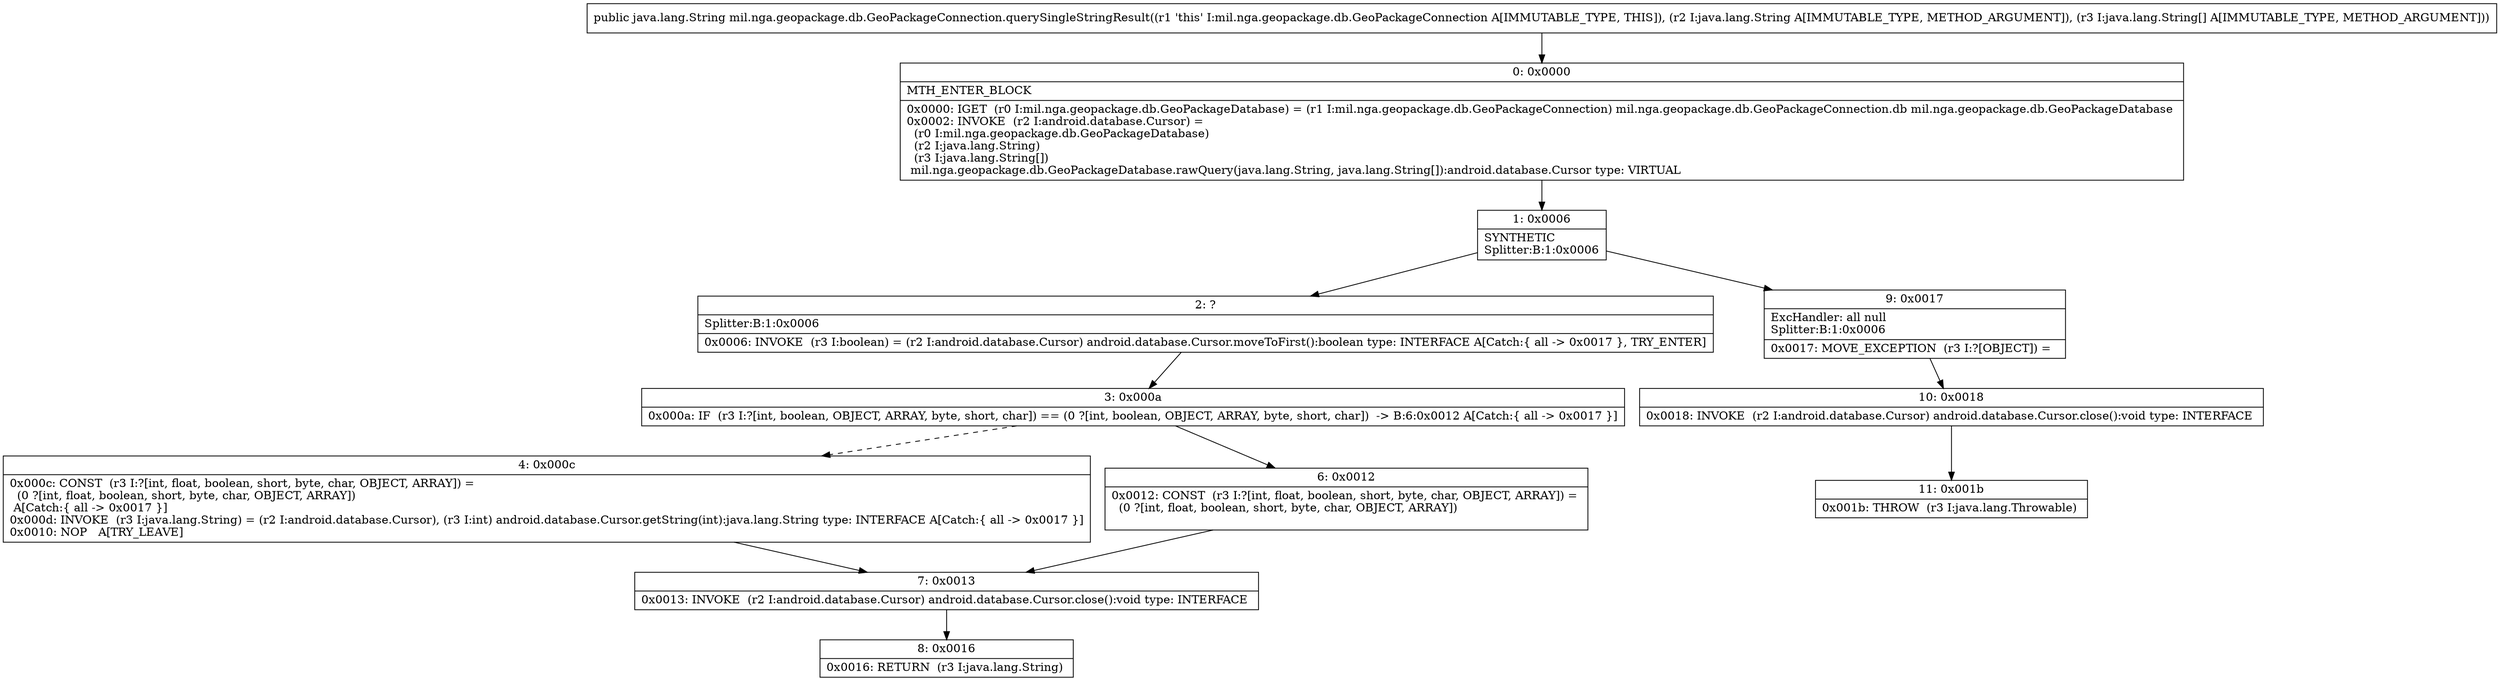 digraph "CFG formil.nga.geopackage.db.GeoPackageConnection.querySingleStringResult(Ljava\/lang\/String;[Ljava\/lang\/String;)Ljava\/lang\/String;" {
Node_0 [shape=record,label="{0\:\ 0x0000|MTH_ENTER_BLOCK\l|0x0000: IGET  (r0 I:mil.nga.geopackage.db.GeoPackageDatabase) = (r1 I:mil.nga.geopackage.db.GeoPackageConnection) mil.nga.geopackage.db.GeoPackageConnection.db mil.nga.geopackage.db.GeoPackageDatabase \l0x0002: INVOKE  (r2 I:android.database.Cursor) = \l  (r0 I:mil.nga.geopackage.db.GeoPackageDatabase)\l  (r2 I:java.lang.String)\l  (r3 I:java.lang.String[])\l mil.nga.geopackage.db.GeoPackageDatabase.rawQuery(java.lang.String, java.lang.String[]):android.database.Cursor type: VIRTUAL \l}"];
Node_1 [shape=record,label="{1\:\ 0x0006|SYNTHETIC\lSplitter:B:1:0x0006\l}"];
Node_2 [shape=record,label="{2\:\ ?|Splitter:B:1:0x0006\l|0x0006: INVOKE  (r3 I:boolean) = (r2 I:android.database.Cursor) android.database.Cursor.moveToFirst():boolean type: INTERFACE A[Catch:\{ all \-\> 0x0017 \}, TRY_ENTER]\l}"];
Node_3 [shape=record,label="{3\:\ 0x000a|0x000a: IF  (r3 I:?[int, boolean, OBJECT, ARRAY, byte, short, char]) == (0 ?[int, boolean, OBJECT, ARRAY, byte, short, char])  \-\> B:6:0x0012 A[Catch:\{ all \-\> 0x0017 \}]\l}"];
Node_4 [shape=record,label="{4\:\ 0x000c|0x000c: CONST  (r3 I:?[int, float, boolean, short, byte, char, OBJECT, ARRAY]) = \l  (0 ?[int, float, boolean, short, byte, char, OBJECT, ARRAY])\l A[Catch:\{ all \-\> 0x0017 \}]\l0x000d: INVOKE  (r3 I:java.lang.String) = (r2 I:android.database.Cursor), (r3 I:int) android.database.Cursor.getString(int):java.lang.String type: INTERFACE A[Catch:\{ all \-\> 0x0017 \}]\l0x0010: NOP   A[TRY_LEAVE]\l}"];
Node_6 [shape=record,label="{6\:\ 0x0012|0x0012: CONST  (r3 I:?[int, float, boolean, short, byte, char, OBJECT, ARRAY]) = \l  (0 ?[int, float, boolean, short, byte, char, OBJECT, ARRAY])\l \l}"];
Node_7 [shape=record,label="{7\:\ 0x0013|0x0013: INVOKE  (r2 I:android.database.Cursor) android.database.Cursor.close():void type: INTERFACE \l}"];
Node_8 [shape=record,label="{8\:\ 0x0016|0x0016: RETURN  (r3 I:java.lang.String) \l}"];
Node_9 [shape=record,label="{9\:\ 0x0017|ExcHandler: all null\lSplitter:B:1:0x0006\l|0x0017: MOVE_EXCEPTION  (r3 I:?[OBJECT]) =  \l}"];
Node_10 [shape=record,label="{10\:\ 0x0018|0x0018: INVOKE  (r2 I:android.database.Cursor) android.database.Cursor.close():void type: INTERFACE \l}"];
Node_11 [shape=record,label="{11\:\ 0x001b|0x001b: THROW  (r3 I:java.lang.Throwable) \l}"];
MethodNode[shape=record,label="{public java.lang.String mil.nga.geopackage.db.GeoPackageConnection.querySingleStringResult((r1 'this' I:mil.nga.geopackage.db.GeoPackageConnection A[IMMUTABLE_TYPE, THIS]), (r2 I:java.lang.String A[IMMUTABLE_TYPE, METHOD_ARGUMENT]), (r3 I:java.lang.String[] A[IMMUTABLE_TYPE, METHOD_ARGUMENT])) }"];
MethodNode -> Node_0;
Node_0 -> Node_1;
Node_1 -> Node_2;
Node_1 -> Node_9;
Node_2 -> Node_3;
Node_3 -> Node_4[style=dashed];
Node_3 -> Node_6;
Node_4 -> Node_7;
Node_6 -> Node_7;
Node_7 -> Node_8;
Node_9 -> Node_10;
Node_10 -> Node_11;
}

